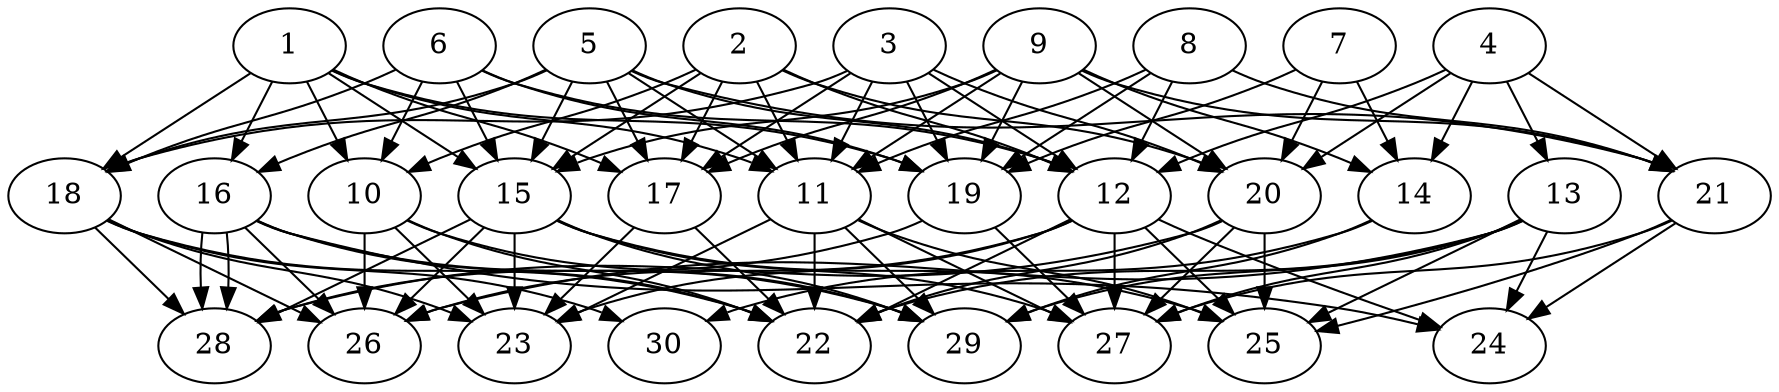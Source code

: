 // DAG automatically generated by daggen at Thu Oct  3 14:04:18 2019
// ./daggen --dot -n 30 --ccr 0.3 --fat 0.7 --regular 0.5 --density 0.7 --mindata 5242880 --maxdata 52428800 
digraph G {
  1 [size="76533760", alpha="0.10", expect_size="22960128"] 
  1 -> 10 [size ="22960128"]
  1 -> 11 [size ="22960128"]
  1 -> 15 [size ="22960128"]
  1 -> 16 [size ="22960128"]
  1 -> 17 [size ="22960128"]
  1 -> 18 [size ="22960128"]
  1 -> 19 [size ="22960128"]
  2 [size="54558720", alpha="0.03", expect_size="16367616"] 
  2 -> 10 [size ="16367616"]
  2 -> 11 [size ="16367616"]
  2 -> 12 [size ="16367616"]
  2 -> 15 [size ="16367616"]
  2 -> 17 [size ="16367616"]
  2 -> 20 [size ="16367616"]
  3 [size="123774293", alpha="0.15", expect_size="37132288"] 
  3 -> 11 [size ="37132288"]
  3 -> 12 [size ="37132288"]
  3 -> 17 [size ="37132288"]
  3 -> 18 [size ="37132288"]
  3 -> 19 [size ="37132288"]
  3 -> 20 [size ="37132288"]
  4 [size="125395627", alpha="0.03", expect_size="37618688"] 
  4 -> 12 [size ="37618688"]
  4 -> 13 [size ="37618688"]
  4 -> 14 [size ="37618688"]
  4 -> 20 [size ="37618688"]
  4 -> 21 [size ="37618688"]
  5 [size="41656320", alpha="0.19", expect_size="12496896"] 
  5 -> 11 [size ="12496896"]
  5 -> 12 [size ="12496896"]
  5 -> 15 [size ="12496896"]
  5 -> 16 [size ="12496896"]
  5 -> 17 [size ="12496896"]
  5 -> 18 [size ="12496896"]
  5 -> 21 [size ="12496896"]
  6 [size="29443413", alpha="0.19", expect_size="8833024"] 
  6 -> 10 [size ="8833024"]
  6 -> 12 [size ="8833024"]
  6 -> 15 [size ="8833024"]
  6 -> 18 [size ="8833024"]
  6 -> 19 [size ="8833024"]
  7 [size="122357760", alpha="0.17", expect_size="36707328"] 
  7 -> 14 [size ="36707328"]
  7 -> 19 [size ="36707328"]
  7 -> 20 [size ="36707328"]
  8 [size="61767680", alpha="0.04", expect_size="18530304"] 
  8 -> 11 [size ="18530304"]
  8 -> 12 [size ="18530304"]
  8 -> 19 [size ="18530304"]
  8 -> 21 [size ="18530304"]
  9 [size="153480533", alpha="0.09", expect_size="46044160"] 
  9 -> 11 [size ="46044160"]
  9 -> 14 [size ="46044160"]
  9 -> 15 [size ="46044160"]
  9 -> 17 [size ="46044160"]
  9 -> 19 [size ="46044160"]
  9 -> 20 [size ="46044160"]
  9 -> 21 [size ="46044160"]
  10 [size="145066667", alpha="0.03", expect_size="43520000"] 
  10 -> 22 [size ="43520000"]
  10 -> 23 [size ="43520000"]
  10 -> 26 [size ="43520000"]
  10 -> 29 [size ="43520000"]
  11 [size="97515520", alpha="0.07", expect_size="29254656"] 
  11 -> 22 [size ="29254656"]
  11 -> 23 [size ="29254656"]
  11 -> 25 [size ="29254656"]
  11 -> 27 [size ="29254656"]
  11 -> 29 [size ="29254656"]
  12 [size="21319680", alpha="0.17", expect_size="6395904"] 
  12 -> 22 [size ="6395904"]
  12 -> 23 [size ="6395904"]
  12 -> 24 [size ="6395904"]
  12 -> 25 [size ="6395904"]
  12 -> 26 [size ="6395904"]
  12 -> 27 [size ="6395904"]
  13 [size="47363413", alpha="0.02", expect_size="14209024"] 
  13 -> 22 [size ="14209024"]
  13 -> 24 [size ="14209024"]
  13 -> 25 [size ="14209024"]
  13 -> 26 [size ="14209024"]
  13 -> 27 [size ="14209024"]
  13 -> 29 [size ="14209024"]
  14 [size="164396373", alpha="0.01", expect_size="49318912"] 
  14 -> 29 [size ="49318912"]
  14 -> 30 [size ="49318912"]
  15 [size="29102080", alpha="0.12", expect_size="8730624"] 
  15 -> 23 [size ="8730624"]
  15 -> 25 [size ="8730624"]
  15 -> 26 [size ="8730624"]
  15 -> 27 [size ="8730624"]
  15 -> 28 [size ="8730624"]
  15 -> 29 [size ="8730624"]
  16 [size="174718293", alpha="0.10", expect_size="52415488"] 
  16 -> 22 [size ="52415488"]
  16 -> 24 [size ="52415488"]
  16 -> 26 [size ="52415488"]
  16 -> 28 [size ="52415488"]
  16 -> 28 [size ="52415488"]
  16 -> 29 [size ="52415488"]
  17 [size="170499413", alpha="0.05", expect_size="51149824"] 
  17 -> 22 [size ="51149824"]
  17 -> 23 [size ="51149824"]
  18 [size="144223573", alpha="0.03", expect_size="43267072"] 
  18 -> 22 [size ="43267072"]
  18 -> 23 [size ="43267072"]
  18 -> 26 [size ="43267072"]
  18 -> 28 [size ="43267072"]
  18 -> 30 [size ="43267072"]
  19 [size="174216533", alpha="0.13", expect_size="52264960"] 
  19 -> 27 [size ="52264960"]
  19 -> 28 [size ="52264960"]
  20 [size="86340267", alpha="0.12", expect_size="25902080"] 
  20 -> 22 [size ="25902080"]
  20 -> 25 [size ="25902080"]
  20 -> 27 [size ="25902080"]
  20 -> 28 [size ="25902080"]
  21 [size="112500053", alpha="0.19", expect_size="33750016"] 
  21 -> 24 [size ="33750016"]
  21 -> 25 [size ="33750016"]
  21 -> 27 [size ="33750016"]
  22 [size="164136960", alpha="0.10", expect_size="49241088"] 
  23 [size="141967360", alpha="0.14", expect_size="42590208"] 
  24 [size="157422933", alpha="0.13", expect_size="47226880"] 
  25 [size="168393387", alpha="0.14", expect_size="50518016"] 
  26 [size="106168320", alpha="0.17", expect_size="31850496"] 
  27 [size="29579947", alpha="0.14", expect_size="8873984"] 
  28 [size="70601387", alpha="0.16", expect_size="21180416"] 
  29 [size="91077973", alpha="0.15", expect_size="27323392"] 
  30 [size="37423787", alpha="0.10", expect_size="11227136"] 
}
